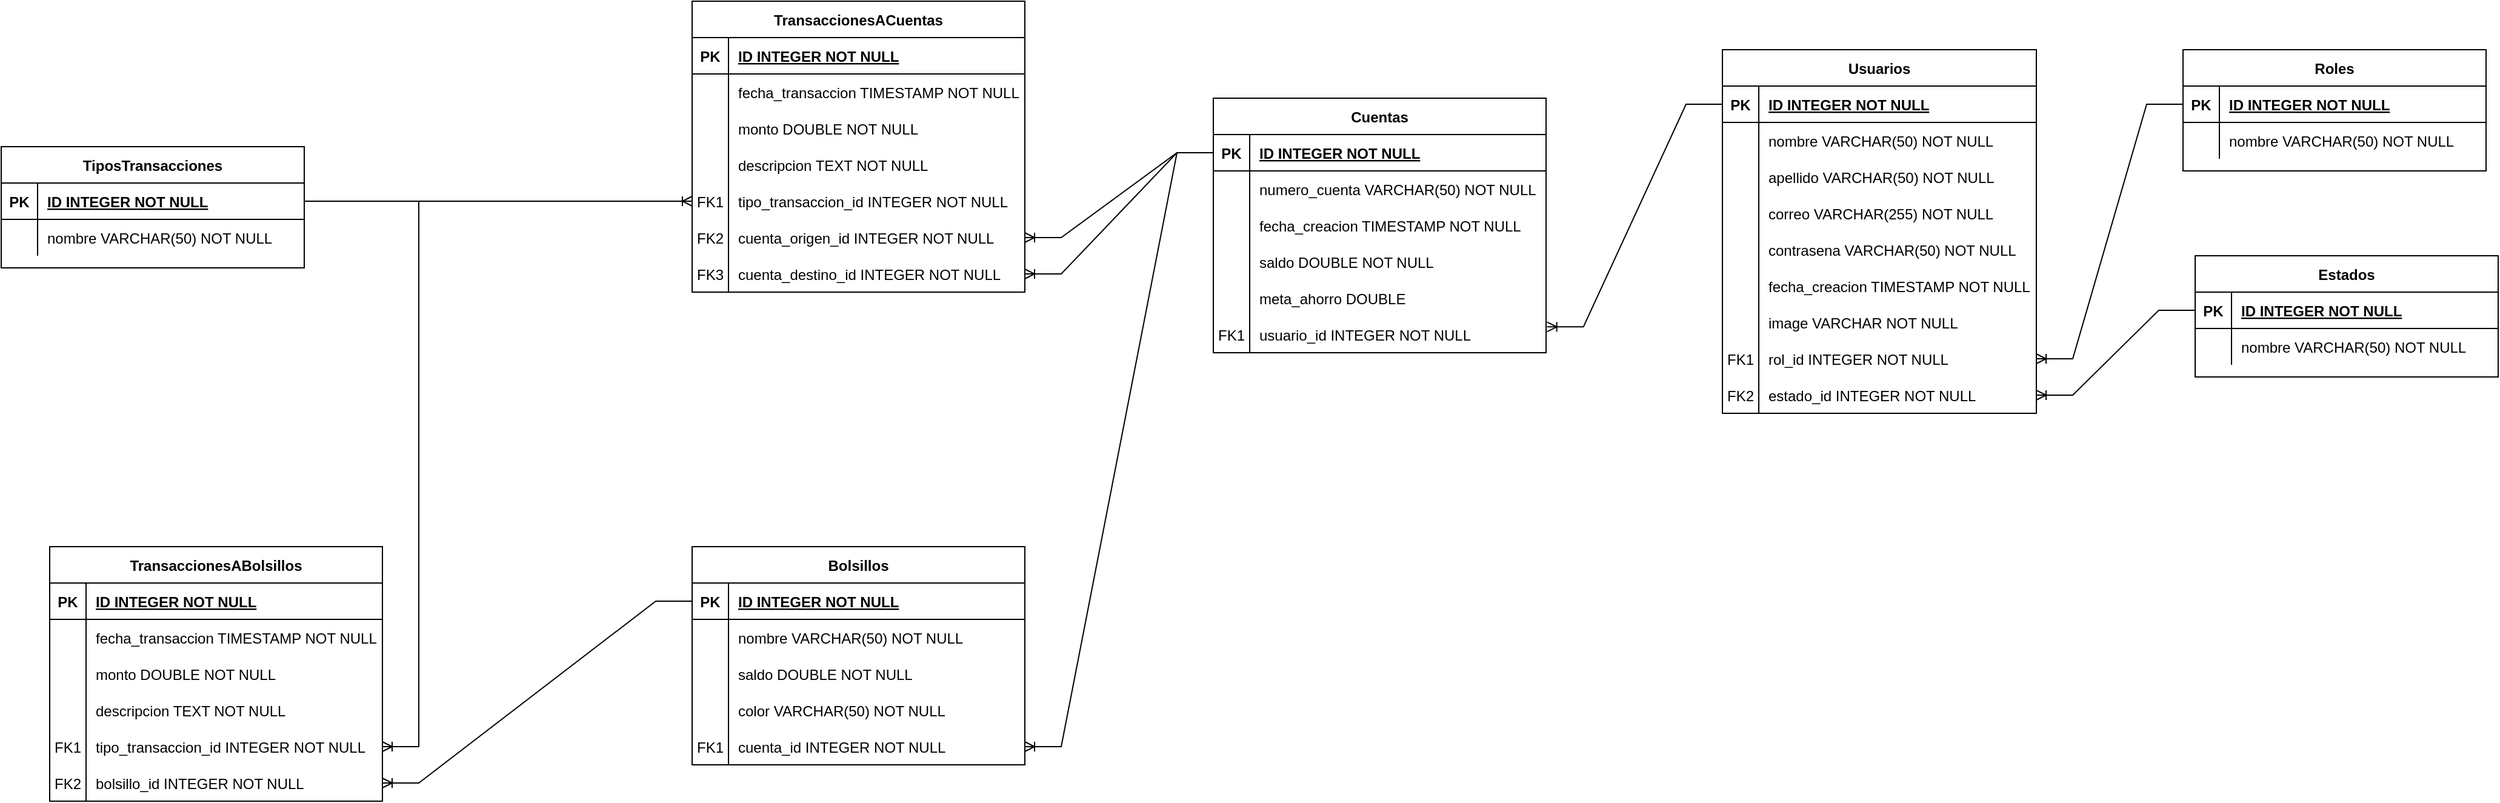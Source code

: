 <mxfile version="21.6.9" type="github">
  <diagram id="R2lEEEUBdFMjLlhIrx00" name="Page-1">
    <mxGraphModel dx="2834" dy="663" grid="1" gridSize="10" guides="1" tooltips="1" connect="1" arrows="1" fold="1" page="1" pageScale="1" pageWidth="850" pageHeight="1100" math="0" shadow="0" extFonts="Permanent Marker^https://fonts.googleapis.com/css?family=Permanent+Marker">
      <root>
        <mxCell id="0" />
        <mxCell id="1" parent="0" />
        <mxCell id="C-vyLk0tnHw3VtMMgP7b-2" value="Roles" style="shape=table;startSize=30;container=1;collapsible=1;childLayout=tableLayout;fixedRows=1;rowLines=0;fontStyle=1;align=center;resizeLast=1;" parent="1" vertex="1">
          <mxGeometry x="550" y="120" width="250" height="100" as="geometry" />
        </mxCell>
        <mxCell id="C-vyLk0tnHw3VtMMgP7b-3" value="" style="shape=partialRectangle;collapsible=0;dropTarget=0;pointerEvents=0;fillColor=none;points=[[0,0.5],[1,0.5]];portConstraint=eastwest;top=0;left=0;right=0;bottom=1;" parent="C-vyLk0tnHw3VtMMgP7b-2" vertex="1">
          <mxGeometry y="30" width="250" height="30" as="geometry" />
        </mxCell>
        <mxCell id="C-vyLk0tnHw3VtMMgP7b-4" value="PK" style="shape=partialRectangle;overflow=hidden;connectable=0;fillColor=none;top=0;left=0;bottom=0;right=0;fontStyle=1;" parent="C-vyLk0tnHw3VtMMgP7b-3" vertex="1">
          <mxGeometry width="30" height="30" as="geometry">
            <mxRectangle width="30" height="30" as="alternateBounds" />
          </mxGeometry>
        </mxCell>
        <mxCell id="C-vyLk0tnHw3VtMMgP7b-5" value="ID INTEGER NOT NULL " style="shape=partialRectangle;overflow=hidden;connectable=0;fillColor=none;top=0;left=0;bottom=0;right=0;align=left;spacingLeft=6;fontStyle=5;" parent="C-vyLk0tnHw3VtMMgP7b-3" vertex="1">
          <mxGeometry x="30" width="220" height="30" as="geometry">
            <mxRectangle width="220" height="30" as="alternateBounds" />
          </mxGeometry>
        </mxCell>
        <mxCell id="C-vyLk0tnHw3VtMMgP7b-9" value="" style="shape=partialRectangle;collapsible=0;dropTarget=0;pointerEvents=0;fillColor=none;points=[[0,0.5],[1,0.5]];portConstraint=eastwest;top=0;left=0;right=0;bottom=0;" parent="C-vyLk0tnHw3VtMMgP7b-2" vertex="1">
          <mxGeometry y="60" width="250" height="30" as="geometry" />
        </mxCell>
        <mxCell id="C-vyLk0tnHw3VtMMgP7b-10" value="" style="shape=partialRectangle;overflow=hidden;connectable=0;fillColor=none;top=0;left=0;bottom=0;right=0;" parent="C-vyLk0tnHw3VtMMgP7b-9" vertex="1">
          <mxGeometry width="30" height="30" as="geometry">
            <mxRectangle width="30" height="30" as="alternateBounds" />
          </mxGeometry>
        </mxCell>
        <mxCell id="C-vyLk0tnHw3VtMMgP7b-11" value="nombre VARCHAR(50) NOT NULL" style="shape=partialRectangle;overflow=hidden;connectable=0;fillColor=none;top=0;left=0;bottom=0;right=0;align=left;spacingLeft=6;" parent="C-vyLk0tnHw3VtMMgP7b-9" vertex="1">
          <mxGeometry x="30" width="220" height="30" as="geometry">
            <mxRectangle width="220" height="30" as="alternateBounds" />
          </mxGeometry>
        </mxCell>
        <mxCell id="C-vyLk0tnHw3VtMMgP7b-13" value="Estados" style="shape=table;startSize=30;container=1;collapsible=1;childLayout=tableLayout;fixedRows=1;rowLines=0;fontStyle=1;align=center;resizeLast=1;" parent="1" vertex="1">
          <mxGeometry x="560" y="290" width="250" height="100" as="geometry" />
        </mxCell>
        <mxCell id="C-vyLk0tnHw3VtMMgP7b-14" value="" style="shape=partialRectangle;collapsible=0;dropTarget=0;pointerEvents=0;fillColor=none;points=[[0,0.5],[1,0.5]];portConstraint=eastwest;top=0;left=0;right=0;bottom=1;" parent="C-vyLk0tnHw3VtMMgP7b-13" vertex="1">
          <mxGeometry y="30" width="250" height="30" as="geometry" />
        </mxCell>
        <mxCell id="C-vyLk0tnHw3VtMMgP7b-15" value="PK" style="shape=partialRectangle;overflow=hidden;connectable=0;fillColor=none;top=0;left=0;bottom=0;right=0;fontStyle=1;" parent="C-vyLk0tnHw3VtMMgP7b-14" vertex="1">
          <mxGeometry width="30" height="30" as="geometry">
            <mxRectangle width="30" height="30" as="alternateBounds" />
          </mxGeometry>
        </mxCell>
        <mxCell id="C-vyLk0tnHw3VtMMgP7b-16" value="ID INTEGER NOT NULL" style="shape=partialRectangle;overflow=hidden;connectable=0;fillColor=none;top=0;left=0;bottom=0;right=0;align=left;spacingLeft=6;fontStyle=5;" parent="C-vyLk0tnHw3VtMMgP7b-14" vertex="1">
          <mxGeometry x="30" width="220" height="30" as="geometry">
            <mxRectangle width="220" height="30" as="alternateBounds" />
          </mxGeometry>
        </mxCell>
        <mxCell id="C-vyLk0tnHw3VtMMgP7b-20" value="" style="shape=partialRectangle;collapsible=0;dropTarget=0;pointerEvents=0;fillColor=none;points=[[0,0.5],[1,0.5]];portConstraint=eastwest;top=0;left=0;right=0;bottom=0;" parent="C-vyLk0tnHw3VtMMgP7b-13" vertex="1">
          <mxGeometry y="60" width="250" height="30" as="geometry" />
        </mxCell>
        <mxCell id="C-vyLk0tnHw3VtMMgP7b-21" value="" style="shape=partialRectangle;overflow=hidden;connectable=0;fillColor=none;top=0;left=0;bottom=0;right=0;" parent="C-vyLk0tnHw3VtMMgP7b-20" vertex="1">
          <mxGeometry width="30" height="30" as="geometry">
            <mxRectangle width="30" height="30" as="alternateBounds" />
          </mxGeometry>
        </mxCell>
        <mxCell id="C-vyLk0tnHw3VtMMgP7b-22" value="nombre VARCHAR(50) NOT NULL" style="shape=partialRectangle;overflow=hidden;connectable=0;fillColor=none;top=0;left=0;bottom=0;right=0;align=left;spacingLeft=6;" parent="C-vyLk0tnHw3VtMMgP7b-20" vertex="1">
          <mxGeometry x="30" width="220" height="30" as="geometry">
            <mxRectangle width="220" height="30" as="alternateBounds" />
          </mxGeometry>
        </mxCell>
        <mxCell id="C-vyLk0tnHw3VtMMgP7b-23" value="Usuarios" style="shape=table;startSize=30;container=1;collapsible=1;childLayout=tableLayout;fixedRows=1;rowLines=0;fontStyle=1;align=center;resizeLast=1;" parent="1" vertex="1">
          <mxGeometry x="170" y="120" width="259" height="300" as="geometry" />
        </mxCell>
        <mxCell id="C-vyLk0tnHw3VtMMgP7b-24" value="" style="shape=partialRectangle;collapsible=0;dropTarget=0;pointerEvents=0;fillColor=none;points=[[0,0.5],[1,0.5]];portConstraint=eastwest;top=0;left=0;right=0;bottom=1;" parent="C-vyLk0tnHw3VtMMgP7b-23" vertex="1">
          <mxGeometry y="30" width="259" height="30" as="geometry" />
        </mxCell>
        <mxCell id="C-vyLk0tnHw3VtMMgP7b-25" value="PK" style="shape=partialRectangle;overflow=hidden;connectable=0;fillColor=none;top=0;left=0;bottom=0;right=0;fontStyle=1;" parent="C-vyLk0tnHw3VtMMgP7b-24" vertex="1">
          <mxGeometry width="30" height="30" as="geometry">
            <mxRectangle width="30" height="30" as="alternateBounds" />
          </mxGeometry>
        </mxCell>
        <mxCell id="C-vyLk0tnHw3VtMMgP7b-26" value="ID INTEGER NOT NULL " style="shape=partialRectangle;overflow=hidden;connectable=0;fillColor=none;top=0;left=0;bottom=0;right=0;align=left;spacingLeft=6;fontStyle=5;" parent="C-vyLk0tnHw3VtMMgP7b-24" vertex="1">
          <mxGeometry x="30" width="229" height="30" as="geometry">
            <mxRectangle width="229" height="30" as="alternateBounds" />
          </mxGeometry>
        </mxCell>
        <mxCell id="C-vyLk0tnHw3VtMMgP7b-27" value="" style="shape=partialRectangle;collapsible=0;dropTarget=0;pointerEvents=0;fillColor=none;points=[[0,0.5],[1,0.5]];portConstraint=eastwest;top=0;left=0;right=0;bottom=0;" parent="C-vyLk0tnHw3VtMMgP7b-23" vertex="1">
          <mxGeometry y="60" width="259" height="30" as="geometry" />
        </mxCell>
        <mxCell id="C-vyLk0tnHw3VtMMgP7b-28" value="" style="shape=partialRectangle;overflow=hidden;connectable=0;fillColor=none;top=0;left=0;bottom=0;right=0;" parent="C-vyLk0tnHw3VtMMgP7b-27" vertex="1">
          <mxGeometry width="30" height="30" as="geometry">
            <mxRectangle width="30" height="30" as="alternateBounds" />
          </mxGeometry>
        </mxCell>
        <mxCell id="C-vyLk0tnHw3VtMMgP7b-29" value="nombre VARCHAR(50) NOT NULL" style="shape=partialRectangle;overflow=hidden;connectable=0;fillColor=none;top=0;left=0;bottom=0;right=0;align=left;spacingLeft=6;" parent="C-vyLk0tnHw3VtMMgP7b-27" vertex="1">
          <mxGeometry x="30" width="229" height="30" as="geometry">
            <mxRectangle width="229" height="30" as="alternateBounds" />
          </mxGeometry>
        </mxCell>
        <mxCell id="0-cWZs_t28dN7DWukg68-2" value="" style="shape=tableRow;horizontal=0;startSize=0;swimlaneHead=0;swimlaneBody=0;fillColor=none;collapsible=0;dropTarget=0;points=[[0,0.5],[1,0.5]];portConstraint=eastwest;top=0;left=0;right=0;bottom=0;" vertex="1" parent="C-vyLk0tnHw3VtMMgP7b-23">
          <mxGeometry y="90" width="259" height="30" as="geometry" />
        </mxCell>
        <mxCell id="0-cWZs_t28dN7DWukg68-3" value="" style="shape=partialRectangle;connectable=0;fillColor=none;top=0;left=0;bottom=0;right=0;editable=1;overflow=hidden;" vertex="1" parent="0-cWZs_t28dN7DWukg68-2">
          <mxGeometry width="30" height="30" as="geometry">
            <mxRectangle width="30" height="30" as="alternateBounds" />
          </mxGeometry>
        </mxCell>
        <mxCell id="0-cWZs_t28dN7DWukg68-4" value="apellido VARCHAR(50) NOT NULL" style="shape=partialRectangle;connectable=0;fillColor=none;top=0;left=0;bottom=0;right=0;align=left;spacingLeft=6;overflow=hidden;" vertex="1" parent="0-cWZs_t28dN7DWukg68-2">
          <mxGeometry x="30" width="229" height="30" as="geometry">
            <mxRectangle width="229" height="30" as="alternateBounds" />
          </mxGeometry>
        </mxCell>
        <mxCell id="0-cWZs_t28dN7DWukg68-6" value="" style="shape=tableRow;horizontal=0;startSize=0;swimlaneHead=0;swimlaneBody=0;fillColor=none;collapsible=0;dropTarget=0;points=[[0,0.5],[1,0.5]];portConstraint=eastwest;top=0;left=0;right=0;bottom=0;" vertex="1" parent="C-vyLk0tnHw3VtMMgP7b-23">
          <mxGeometry y="120" width="259" height="30" as="geometry" />
        </mxCell>
        <mxCell id="0-cWZs_t28dN7DWukg68-7" value="" style="shape=partialRectangle;connectable=0;fillColor=none;top=0;left=0;bottom=0;right=0;editable=1;overflow=hidden;" vertex="1" parent="0-cWZs_t28dN7DWukg68-6">
          <mxGeometry width="30" height="30" as="geometry">
            <mxRectangle width="30" height="30" as="alternateBounds" />
          </mxGeometry>
        </mxCell>
        <mxCell id="0-cWZs_t28dN7DWukg68-8" value="correo VARCHAR(255) NOT NULL" style="shape=partialRectangle;connectable=0;fillColor=none;top=0;left=0;bottom=0;right=0;align=left;spacingLeft=6;overflow=hidden;" vertex="1" parent="0-cWZs_t28dN7DWukg68-6">
          <mxGeometry x="30" width="229" height="30" as="geometry">
            <mxRectangle width="229" height="30" as="alternateBounds" />
          </mxGeometry>
        </mxCell>
        <mxCell id="0-cWZs_t28dN7DWukg68-14" value="" style="shape=tableRow;horizontal=0;startSize=0;swimlaneHead=0;swimlaneBody=0;fillColor=none;collapsible=0;dropTarget=0;points=[[0,0.5],[1,0.5]];portConstraint=eastwest;top=0;left=0;right=0;bottom=0;" vertex="1" parent="C-vyLk0tnHw3VtMMgP7b-23">
          <mxGeometry y="150" width="259" height="30" as="geometry" />
        </mxCell>
        <mxCell id="0-cWZs_t28dN7DWukg68-15" value="" style="shape=partialRectangle;connectable=0;fillColor=none;top=0;left=0;bottom=0;right=0;editable=1;overflow=hidden;" vertex="1" parent="0-cWZs_t28dN7DWukg68-14">
          <mxGeometry width="30" height="30" as="geometry">
            <mxRectangle width="30" height="30" as="alternateBounds" />
          </mxGeometry>
        </mxCell>
        <mxCell id="0-cWZs_t28dN7DWukg68-16" value="contrasena VARCHAR(50) NOT NULL" style="shape=partialRectangle;connectable=0;fillColor=none;top=0;left=0;bottom=0;right=0;align=left;spacingLeft=6;overflow=hidden;" vertex="1" parent="0-cWZs_t28dN7DWukg68-14">
          <mxGeometry x="30" width="229" height="30" as="geometry">
            <mxRectangle width="229" height="30" as="alternateBounds" />
          </mxGeometry>
        </mxCell>
        <mxCell id="0-cWZs_t28dN7DWukg68-22" value="" style="shape=tableRow;horizontal=0;startSize=0;swimlaneHead=0;swimlaneBody=0;fillColor=none;collapsible=0;dropTarget=0;points=[[0,0.5],[1,0.5]];portConstraint=eastwest;top=0;left=0;right=0;bottom=0;" vertex="1" parent="C-vyLk0tnHw3VtMMgP7b-23">
          <mxGeometry y="180" width="259" height="30" as="geometry" />
        </mxCell>
        <mxCell id="0-cWZs_t28dN7DWukg68-23" value="" style="shape=partialRectangle;connectable=0;fillColor=none;top=0;left=0;bottom=0;right=0;editable=1;overflow=hidden;" vertex="1" parent="0-cWZs_t28dN7DWukg68-22">
          <mxGeometry width="30" height="30" as="geometry">
            <mxRectangle width="30" height="30" as="alternateBounds" />
          </mxGeometry>
        </mxCell>
        <mxCell id="0-cWZs_t28dN7DWukg68-24" value="fecha_creacion TIMESTAMP NOT NULL" style="shape=partialRectangle;connectable=0;fillColor=none;top=0;left=0;bottom=0;right=0;align=left;spacingLeft=6;overflow=hidden;" vertex="1" parent="0-cWZs_t28dN7DWukg68-22">
          <mxGeometry x="30" width="229" height="30" as="geometry">
            <mxRectangle width="229" height="30" as="alternateBounds" />
          </mxGeometry>
        </mxCell>
        <mxCell id="0-cWZs_t28dN7DWukg68-26" value="" style="shape=tableRow;horizontal=0;startSize=0;swimlaneHead=0;swimlaneBody=0;fillColor=none;collapsible=0;dropTarget=0;points=[[0,0.5],[1,0.5]];portConstraint=eastwest;top=0;left=0;right=0;bottom=0;" vertex="1" parent="C-vyLk0tnHw3VtMMgP7b-23">
          <mxGeometry y="210" width="259" height="30" as="geometry" />
        </mxCell>
        <mxCell id="0-cWZs_t28dN7DWukg68-27" value="" style="shape=partialRectangle;connectable=0;fillColor=none;top=0;left=0;bottom=0;right=0;editable=1;overflow=hidden;" vertex="1" parent="0-cWZs_t28dN7DWukg68-26">
          <mxGeometry width="30" height="30" as="geometry">
            <mxRectangle width="30" height="30" as="alternateBounds" />
          </mxGeometry>
        </mxCell>
        <mxCell id="0-cWZs_t28dN7DWukg68-28" value="image VARCHAR NOT NULL" style="shape=partialRectangle;connectable=0;fillColor=none;top=0;left=0;bottom=0;right=0;align=left;spacingLeft=6;overflow=hidden;" vertex="1" parent="0-cWZs_t28dN7DWukg68-26">
          <mxGeometry x="30" width="229" height="30" as="geometry">
            <mxRectangle width="229" height="30" as="alternateBounds" />
          </mxGeometry>
        </mxCell>
        <mxCell id="0-cWZs_t28dN7DWukg68-18" value="" style="shape=tableRow;horizontal=0;startSize=0;swimlaneHead=0;swimlaneBody=0;fillColor=none;collapsible=0;dropTarget=0;points=[[0,0.5],[1,0.5]];portConstraint=eastwest;top=0;left=0;right=0;bottom=0;" vertex="1" parent="C-vyLk0tnHw3VtMMgP7b-23">
          <mxGeometry y="240" width="259" height="30" as="geometry" />
        </mxCell>
        <mxCell id="0-cWZs_t28dN7DWukg68-19" value="FK1" style="shape=partialRectangle;connectable=0;fillColor=none;top=0;left=0;bottom=0;right=0;editable=1;overflow=hidden;" vertex="1" parent="0-cWZs_t28dN7DWukg68-18">
          <mxGeometry width="30" height="30" as="geometry">
            <mxRectangle width="30" height="30" as="alternateBounds" />
          </mxGeometry>
        </mxCell>
        <mxCell id="0-cWZs_t28dN7DWukg68-20" value="rol_id INTEGER NOT NULL" style="shape=partialRectangle;connectable=0;fillColor=none;top=0;left=0;bottom=0;right=0;align=left;spacingLeft=6;overflow=hidden;" vertex="1" parent="0-cWZs_t28dN7DWukg68-18">
          <mxGeometry x="30" width="229" height="30" as="geometry">
            <mxRectangle width="229" height="30" as="alternateBounds" />
          </mxGeometry>
        </mxCell>
        <mxCell id="0-cWZs_t28dN7DWukg68-30" value="" style="shape=tableRow;horizontal=0;startSize=0;swimlaneHead=0;swimlaneBody=0;fillColor=none;collapsible=0;dropTarget=0;points=[[0,0.5],[1,0.5]];portConstraint=eastwest;top=0;left=0;right=0;bottom=0;" vertex="1" parent="C-vyLk0tnHw3VtMMgP7b-23">
          <mxGeometry y="270" width="259" height="30" as="geometry" />
        </mxCell>
        <mxCell id="0-cWZs_t28dN7DWukg68-31" value="FK2" style="shape=partialRectangle;connectable=0;fillColor=none;top=0;left=0;bottom=0;right=0;editable=1;overflow=hidden;" vertex="1" parent="0-cWZs_t28dN7DWukg68-30">
          <mxGeometry width="30" height="30" as="geometry">
            <mxRectangle width="30" height="30" as="alternateBounds" />
          </mxGeometry>
        </mxCell>
        <mxCell id="0-cWZs_t28dN7DWukg68-32" value="estado_id INTEGER NOT NULL" style="shape=partialRectangle;connectable=0;fillColor=none;top=0;left=0;bottom=0;right=0;align=left;spacingLeft=6;overflow=hidden;" vertex="1" parent="0-cWZs_t28dN7DWukg68-30">
          <mxGeometry x="30" width="229" height="30" as="geometry">
            <mxRectangle width="229" height="30" as="alternateBounds" />
          </mxGeometry>
        </mxCell>
        <mxCell id="0-cWZs_t28dN7DWukg68-33" value="" style="edgeStyle=entityRelationEdgeStyle;fontSize=12;html=1;endArrow=ERoneToMany;rounded=0;entryX=1;entryY=0.5;entryDx=0;entryDy=0;exitX=0;exitY=0.5;exitDx=0;exitDy=0;" edge="1" parent="1" source="C-vyLk0tnHw3VtMMgP7b-3" target="0-cWZs_t28dN7DWukg68-18">
          <mxGeometry width="100" height="100" relative="1" as="geometry">
            <mxPoint x="470" y="390" as="sourcePoint" />
            <mxPoint x="570" y="290" as="targetPoint" />
          </mxGeometry>
        </mxCell>
        <mxCell id="0-cWZs_t28dN7DWukg68-34" value="" style="edgeStyle=entityRelationEdgeStyle;fontSize=12;html=1;endArrow=ERoneToMany;rounded=0;entryX=1;entryY=0.5;entryDx=0;entryDy=0;exitX=0;exitY=0.5;exitDx=0;exitDy=0;" edge="1" parent="1" source="C-vyLk0tnHw3VtMMgP7b-14" target="0-cWZs_t28dN7DWukg68-30">
          <mxGeometry width="100" height="100" relative="1" as="geometry">
            <mxPoint x="560" y="175" as="sourcePoint" />
            <mxPoint x="439" y="385" as="targetPoint" />
          </mxGeometry>
        </mxCell>
        <mxCell id="0-cWZs_t28dN7DWukg68-35" value="Cuentas" style="shape=table;startSize=30;container=1;collapsible=1;childLayout=tableLayout;fixedRows=1;rowLines=0;fontStyle=1;align=center;resizeLast=1;" vertex="1" parent="1">
          <mxGeometry x="-250" y="160" width="274.5" height="210" as="geometry" />
        </mxCell>
        <mxCell id="0-cWZs_t28dN7DWukg68-36" value="" style="shape=partialRectangle;collapsible=0;dropTarget=0;pointerEvents=0;fillColor=none;points=[[0,0.5],[1,0.5]];portConstraint=eastwest;top=0;left=0;right=0;bottom=1;" vertex="1" parent="0-cWZs_t28dN7DWukg68-35">
          <mxGeometry y="30" width="274.5" height="30" as="geometry" />
        </mxCell>
        <mxCell id="0-cWZs_t28dN7DWukg68-37" value="PK" style="shape=partialRectangle;overflow=hidden;connectable=0;fillColor=none;top=0;left=0;bottom=0;right=0;fontStyle=1;" vertex="1" parent="0-cWZs_t28dN7DWukg68-36">
          <mxGeometry width="30" height="30" as="geometry">
            <mxRectangle width="30" height="30" as="alternateBounds" />
          </mxGeometry>
        </mxCell>
        <mxCell id="0-cWZs_t28dN7DWukg68-38" value="ID INTEGER NOT NULL " style="shape=partialRectangle;overflow=hidden;connectable=0;fillColor=none;top=0;left=0;bottom=0;right=0;align=left;spacingLeft=6;fontStyle=5;" vertex="1" parent="0-cWZs_t28dN7DWukg68-36">
          <mxGeometry x="30" width="244.5" height="30" as="geometry">
            <mxRectangle width="244.5" height="30" as="alternateBounds" />
          </mxGeometry>
        </mxCell>
        <mxCell id="0-cWZs_t28dN7DWukg68-39" value="" style="shape=partialRectangle;collapsible=0;dropTarget=0;pointerEvents=0;fillColor=none;points=[[0,0.5],[1,0.5]];portConstraint=eastwest;top=0;left=0;right=0;bottom=0;" vertex="1" parent="0-cWZs_t28dN7DWukg68-35">
          <mxGeometry y="60" width="274.5" height="30" as="geometry" />
        </mxCell>
        <mxCell id="0-cWZs_t28dN7DWukg68-40" value="" style="shape=partialRectangle;overflow=hidden;connectable=0;fillColor=none;top=0;left=0;bottom=0;right=0;" vertex="1" parent="0-cWZs_t28dN7DWukg68-39">
          <mxGeometry width="30" height="30" as="geometry">
            <mxRectangle width="30" height="30" as="alternateBounds" />
          </mxGeometry>
        </mxCell>
        <mxCell id="0-cWZs_t28dN7DWukg68-41" value="numero_cuenta VARCHAR(50) NOT NULL" style="shape=partialRectangle;overflow=hidden;connectable=0;fillColor=none;top=0;left=0;bottom=0;right=0;align=left;spacingLeft=6;" vertex="1" parent="0-cWZs_t28dN7DWukg68-39">
          <mxGeometry x="30" width="244.5" height="30" as="geometry">
            <mxRectangle width="244.5" height="30" as="alternateBounds" />
          </mxGeometry>
        </mxCell>
        <mxCell id="0-cWZs_t28dN7DWukg68-51" value="" style="shape=tableRow;horizontal=0;startSize=0;swimlaneHead=0;swimlaneBody=0;fillColor=none;collapsible=0;dropTarget=0;points=[[0,0.5],[1,0.5]];portConstraint=eastwest;top=0;left=0;right=0;bottom=0;" vertex="1" parent="0-cWZs_t28dN7DWukg68-35">
          <mxGeometry y="90" width="274.5" height="30" as="geometry" />
        </mxCell>
        <mxCell id="0-cWZs_t28dN7DWukg68-52" value="" style="shape=partialRectangle;connectable=0;fillColor=none;top=0;left=0;bottom=0;right=0;editable=1;overflow=hidden;" vertex="1" parent="0-cWZs_t28dN7DWukg68-51">
          <mxGeometry width="30" height="30" as="geometry">
            <mxRectangle width="30" height="30" as="alternateBounds" />
          </mxGeometry>
        </mxCell>
        <mxCell id="0-cWZs_t28dN7DWukg68-53" value="fecha_creacion TIMESTAMP NOT NULL" style="shape=partialRectangle;connectable=0;fillColor=none;top=0;left=0;bottom=0;right=0;align=left;spacingLeft=6;overflow=hidden;" vertex="1" parent="0-cWZs_t28dN7DWukg68-51">
          <mxGeometry x="30" width="244.5" height="30" as="geometry">
            <mxRectangle width="244.5" height="30" as="alternateBounds" />
          </mxGeometry>
        </mxCell>
        <mxCell id="0-cWZs_t28dN7DWukg68-54" value="" style="shape=tableRow;horizontal=0;startSize=0;swimlaneHead=0;swimlaneBody=0;fillColor=none;collapsible=0;dropTarget=0;points=[[0,0.5],[1,0.5]];portConstraint=eastwest;top=0;left=0;right=0;bottom=0;" vertex="1" parent="0-cWZs_t28dN7DWukg68-35">
          <mxGeometry y="120" width="274.5" height="30" as="geometry" />
        </mxCell>
        <mxCell id="0-cWZs_t28dN7DWukg68-55" value="" style="shape=partialRectangle;connectable=0;fillColor=none;top=0;left=0;bottom=0;right=0;editable=1;overflow=hidden;" vertex="1" parent="0-cWZs_t28dN7DWukg68-54">
          <mxGeometry width="30" height="30" as="geometry">
            <mxRectangle width="30" height="30" as="alternateBounds" />
          </mxGeometry>
        </mxCell>
        <mxCell id="0-cWZs_t28dN7DWukg68-56" value="saldo DOUBLE NOT NULL" style="shape=partialRectangle;connectable=0;fillColor=none;top=0;left=0;bottom=0;right=0;align=left;spacingLeft=6;overflow=hidden;" vertex="1" parent="0-cWZs_t28dN7DWukg68-54">
          <mxGeometry x="30" width="244.5" height="30" as="geometry">
            <mxRectangle width="244.5" height="30" as="alternateBounds" />
          </mxGeometry>
        </mxCell>
        <mxCell id="0-cWZs_t28dN7DWukg68-63" value="" style="shape=tableRow;horizontal=0;startSize=0;swimlaneHead=0;swimlaneBody=0;fillColor=none;collapsible=0;dropTarget=0;points=[[0,0.5],[1,0.5]];portConstraint=eastwest;top=0;left=0;right=0;bottom=0;" vertex="1" parent="0-cWZs_t28dN7DWukg68-35">
          <mxGeometry y="150" width="274.5" height="30" as="geometry" />
        </mxCell>
        <mxCell id="0-cWZs_t28dN7DWukg68-64" value="" style="shape=partialRectangle;connectable=0;fillColor=none;top=0;left=0;bottom=0;right=0;editable=1;overflow=hidden;" vertex="1" parent="0-cWZs_t28dN7DWukg68-63">
          <mxGeometry width="30" height="30" as="geometry">
            <mxRectangle width="30" height="30" as="alternateBounds" />
          </mxGeometry>
        </mxCell>
        <mxCell id="0-cWZs_t28dN7DWukg68-65" value="meta_ahorro DOUBLE " style="shape=partialRectangle;connectable=0;fillColor=none;top=0;left=0;bottom=0;right=0;align=left;spacingLeft=6;overflow=hidden;" vertex="1" parent="0-cWZs_t28dN7DWukg68-63">
          <mxGeometry x="30" width="244.5" height="30" as="geometry">
            <mxRectangle width="244.5" height="30" as="alternateBounds" />
          </mxGeometry>
        </mxCell>
        <mxCell id="0-cWZs_t28dN7DWukg68-57" value="" style="shape=tableRow;horizontal=0;startSize=0;swimlaneHead=0;swimlaneBody=0;fillColor=none;collapsible=0;dropTarget=0;points=[[0,0.5],[1,0.5]];portConstraint=eastwest;top=0;left=0;right=0;bottom=0;" vertex="1" parent="0-cWZs_t28dN7DWukg68-35">
          <mxGeometry y="180" width="274.5" height="30" as="geometry" />
        </mxCell>
        <mxCell id="0-cWZs_t28dN7DWukg68-58" value="FK1" style="shape=partialRectangle;connectable=0;fillColor=none;top=0;left=0;bottom=0;right=0;editable=1;overflow=hidden;" vertex="1" parent="0-cWZs_t28dN7DWukg68-57">
          <mxGeometry width="30" height="30" as="geometry">
            <mxRectangle width="30" height="30" as="alternateBounds" />
          </mxGeometry>
        </mxCell>
        <mxCell id="0-cWZs_t28dN7DWukg68-59" value="usuario_id INTEGER NOT NULL" style="shape=partialRectangle;connectable=0;fillColor=none;top=0;left=0;bottom=0;right=0;align=left;spacingLeft=6;overflow=hidden;" vertex="1" parent="0-cWZs_t28dN7DWukg68-57">
          <mxGeometry x="30" width="244.5" height="30" as="geometry">
            <mxRectangle width="244.5" height="30" as="alternateBounds" />
          </mxGeometry>
        </mxCell>
        <mxCell id="0-cWZs_t28dN7DWukg68-66" value="" style="edgeStyle=entityRelationEdgeStyle;fontSize=12;html=1;endArrow=ERoneToMany;rounded=0;entryX=1.003;entryY=0.289;entryDx=0;entryDy=0;entryPerimeter=0;exitX=0;exitY=0.5;exitDx=0;exitDy=0;" edge="1" parent="1" source="C-vyLk0tnHw3VtMMgP7b-24" target="0-cWZs_t28dN7DWukg68-57">
          <mxGeometry width="100" height="100" relative="1" as="geometry">
            <mxPoint x="-10" y="330" as="sourcePoint" />
            <mxPoint x="90" y="230" as="targetPoint" />
          </mxGeometry>
        </mxCell>
        <mxCell id="0-cWZs_t28dN7DWukg68-67" value="TransaccionesACuentas" style="shape=table;startSize=30;container=1;collapsible=1;childLayout=tableLayout;fixedRows=1;rowLines=0;fontStyle=1;align=center;resizeLast=1;" vertex="1" parent="1">
          <mxGeometry x="-680" y="80" width="274.5" height="240" as="geometry" />
        </mxCell>
        <mxCell id="0-cWZs_t28dN7DWukg68-68" value="" style="shape=partialRectangle;collapsible=0;dropTarget=0;pointerEvents=0;fillColor=none;points=[[0,0.5],[1,0.5]];portConstraint=eastwest;top=0;left=0;right=0;bottom=1;" vertex="1" parent="0-cWZs_t28dN7DWukg68-67">
          <mxGeometry y="30" width="274.5" height="30" as="geometry" />
        </mxCell>
        <mxCell id="0-cWZs_t28dN7DWukg68-69" value="PK" style="shape=partialRectangle;overflow=hidden;connectable=0;fillColor=none;top=0;left=0;bottom=0;right=0;fontStyle=1;" vertex="1" parent="0-cWZs_t28dN7DWukg68-68">
          <mxGeometry width="30" height="30" as="geometry">
            <mxRectangle width="30" height="30" as="alternateBounds" />
          </mxGeometry>
        </mxCell>
        <mxCell id="0-cWZs_t28dN7DWukg68-70" value="ID INTEGER NOT NULL " style="shape=partialRectangle;overflow=hidden;connectable=0;fillColor=none;top=0;left=0;bottom=0;right=0;align=left;spacingLeft=6;fontStyle=5;" vertex="1" parent="0-cWZs_t28dN7DWukg68-68">
          <mxGeometry x="30" width="244.5" height="30" as="geometry">
            <mxRectangle width="244.5" height="30" as="alternateBounds" />
          </mxGeometry>
        </mxCell>
        <mxCell id="0-cWZs_t28dN7DWukg68-77" value="" style="shape=tableRow;horizontal=0;startSize=0;swimlaneHead=0;swimlaneBody=0;fillColor=none;collapsible=0;dropTarget=0;points=[[0,0.5],[1,0.5]];portConstraint=eastwest;top=0;left=0;right=0;bottom=0;" vertex="1" parent="0-cWZs_t28dN7DWukg68-67">
          <mxGeometry y="60" width="274.5" height="30" as="geometry" />
        </mxCell>
        <mxCell id="0-cWZs_t28dN7DWukg68-78" value="" style="shape=partialRectangle;connectable=0;fillColor=none;top=0;left=0;bottom=0;right=0;editable=1;overflow=hidden;" vertex="1" parent="0-cWZs_t28dN7DWukg68-77">
          <mxGeometry width="30" height="30" as="geometry">
            <mxRectangle width="30" height="30" as="alternateBounds" />
          </mxGeometry>
        </mxCell>
        <mxCell id="0-cWZs_t28dN7DWukg68-79" value="fecha_transaccion TIMESTAMP NOT NULL" style="shape=partialRectangle;connectable=0;fillColor=none;top=0;left=0;bottom=0;right=0;align=left;spacingLeft=6;overflow=hidden;" vertex="1" parent="0-cWZs_t28dN7DWukg68-77">
          <mxGeometry x="30" width="244.5" height="30" as="geometry">
            <mxRectangle width="244.5" height="30" as="alternateBounds" />
          </mxGeometry>
        </mxCell>
        <mxCell id="0-cWZs_t28dN7DWukg68-80" value="" style="shape=tableRow;horizontal=0;startSize=0;swimlaneHead=0;swimlaneBody=0;fillColor=none;collapsible=0;dropTarget=0;points=[[0,0.5],[1,0.5]];portConstraint=eastwest;top=0;left=0;right=0;bottom=0;" vertex="1" parent="0-cWZs_t28dN7DWukg68-67">
          <mxGeometry y="90" width="274.5" height="30" as="geometry" />
        </mxCell>
        <mxCell id="0-cWZs_t28dN7DWukg68-81" value="" style="shape=partialRectangle;connectable=0;fillColor=none;top=0;left=0;bottom=0;right=0;editable=1;overflow=hidden;" vertex="1" parent="0-cWZs_t28dN7DWukg68-80">
          <mxGeometry width="30" height="30" as="geometry">
            <mxRectangle width="30" height="30" as="alternateBounds" />
          </mxGeometry>
        </mxCell>
        <mxCell id="0-cWZs_t28dN7DWukg68-82" value="monto DOUBLE NOT NULL" style="shape=partialRectangle;connectable=0;fillColor=none;top=0;left=0;bottom=0;right=0;align=left;spacingLeft=6;overflow=hidden;" vertex="1" parent="0-cWZs_t28dN7DWukg68-80">
          <mxGeometry x="30" width="244.5" height="30" as="geometry">
            <mxRectangle width="244.5" height="30" as="alternateBounds" />
          </mxGeometry>
        </mxCell>
        <mxCell id="0-cWZs_t28dN7DWukg68-83" value="" style="shape=tableRow;horizontal=0;startSize=0;swimlaneHead=0;swimlaneBody=0;fillColor=none;collapsible=0;dropTarget=0;points=[[0,0.5],[1,0.5]];portConstraint=eastwest;top=0;left=0;right=0;bottom=0;" vertex="1" parent="0-cWZs_t28dN7DWukg68-67">
          <mxGeometry y="120" width="274.5" height="30" as="geometry" />
        </mxCell>
        <mxCell id="0-cWZs_t28dN7DWukg68-84" value="" style="shape=partialRectangle;connectable=0;fillColor=none;top=0;left=0;bottom=0;right=0;editable=1;overflow=hidden;" vertex="1" parent="0-cWZs_t28dN7DWukg68-83">
          <mxGeometry width="30" height="30" as="geometry">
            <mxRectangle width="30" height="30" as="alternateBounds" />
          </mxGeometry>
        </mxCell>
        <mxCell id="0-cWZs_t28dN7DWukg68-85" value="descripcion TEXT NOT NULL" style="shape=partialRectangle;connectable=0;fillColor=none;top=0;left=0;bottom=0;right=0;align=left;spacingLeft=6;overflow=hidden;" vertex="1" parent="0-cWZs_t28dN7DWukg68-83">
          <mxGeometry x="30" width="244.5" height="30" as="geometry">
            <mxRectangle width="244.5" height="30" as="alternateBounds" />
          </mxGeometry>
        </mxCell>
        <mxCell id="0-cWZs_t28dN7DWukg68-102" value="" style="shape=tableRow;horizontal=0;startSize=0;swimlaneHead=0;swimlaneBody=0;fillColor=none;collapsible=0;dropTarget=0;points=[[0,0.5],[1,0.5]];portConstraint=eastwest;top=0;left=0;right=0;bottom=0;" vertex="1" parent="0-cWZs_t28dN7DWukg68-67">
          <mxGeometry y="150" width="274.5" height="30" as="geometry" />
        </mxCell>
        <mxCell id="0-cWZs_t28dN7DWukg68-103" value="FK1" style="shape=partialRectangle;connectable=0;fillColor=none;top=0;left=0;bottom=0;right=0;editable=1;overflow=hidden;" vertex="1" parent="0-cWZs_t28dN7DWukg68-102">
          <mxGeometry width="30" height="30" as="geometry">
            <mxRectangle width="30" height="30" as="alternateBounds" />
          </mxGeometry>
        </mxCell>
        <mxCell id="0-cWZs_t28dN7DWukg68-104" value="tipo_transaccion_id INTEGER NOT NULL" style="shape=partialRectangle;connectable=0;fillColor=none;top=0;left=0;bottom=0;right=0;align=left;spacingLeft=6;overflow=hidden;" vertex="1" parent="0-cWZs_t28dN7DWukg68-102">
          <mxGeometry x="30" width="244.5" height="30" as="geometry">
            <mxRectangle width="244.5" height="30" as="alternateBounds" />
          </mxGeometry>
        </mxCell>
        <mxCell id="0-cWZs_t28dN7DWukg68-86" value="" style="shape=tableRow;horizontal=0;startSize=0;swimlaneHead=0;swimlaneBody=0;fillColor=none;collapsible=0;dropTarget=0;points=[[0,0.5],[1,0.5]];portConstraint=eastwest;top=0;left=0;right=0;bottom=0;" vertex="1" parent="0-cWZs_t28dN7DWukg68-67">
          <mxGeometry y="180" width="274.5" height="30" as="geometry" />
        </mxCell>
        <mxCell id="0-cWZs_t28dN7DWukg68-87" value="FK2" style="shape=partialRectangle;connectable=0;fillColor=none;top=0;left=0;bottom=0;right=0;editable=1;overflow=hidden;" vertex="1" parent="0-cWZs_t28dN7DWukg68-86">
          <mxGeometry width="30" height="30" as="geometry">
            <mxRectangle width="30" height="30" as="alternateBounds" />
          </mxGeometry>
        </mxCell>
        <mxCell id="0-cWZs_t28dN7DWukg68-88" value="cuenta_origen_id INTEGER NOT NULL" style="shape=partialRectangle;connectable=0;fillColor=none;top=0;left=0;bottom=0;right=0;align=left;spacingLeft=6;overflow=hidden;" vertex="1" parent="0-cWZs_t28dN7DWukg68-86">
          <mxGeometry x="30" width="244.5" height="30" as="geometry">
            <mxRectangle width="244.5" height="30" as="alternateBounds" />
          </mxGeometry>
        </mxCell>
        <mxCell id="0-cWZs_t28dN7DWukg68-99" value="" style="shape=tableRow;horizontal=0;startSize=0;swimlaneHead=0;swimlaneBody=0;fillColor=none;collapsible=0;dropTarget=0;points=[[0,0.5],[1,0.5]];portConstraint=eastwest;top=0;left=0;right=0;bottom=0;" vertex="1" parent="0-cWZs_t28dN7DWukg68-67">
          <mxGeometry y="210" width="274.5" height="30" as="geometry" />
        </mxCell>
        <mxCell id="0-cWZs_t28dN7DWukg68-100" value="FK3" style="shape=partialRectangle;connectable=0;fillColor=none;top=0;left=0;bottom=0;right=0;editable=1;overflow=hidden;" vertex="1" parent="0-cWZs_t28dN7DWukg68-99">
          <mxGeometry width="30" height="30" as="geometry">
            <mxRectangle width="30" height="30" as="alternateBounds" />
          </mxGeometry>
        </mxCell>
        <mxCell id="0-cWZs_t28dN7DWukg68-101" value="cuenta_destino_id INTEGER NOT NULL" style="shape=partialRectangle;connectable=0;fillColor=none;top=0;left=0;bottom=0;right=0;align=left;spacingLeft=6;overflow=hidden;" vertex="1" parent="0-cWZs_t28dN7DWukg68-99">
          <mxGeometry x="30" width="244.5" height="30" as="geometry">
            <mxRectangle width="244.5" height="30" as="alternateBounds" />
          </mxGeometry>
        </mxCell>
        <mxCell id="0-cWZs_t28dN7DWukg68-89" value="TiposTransacciones" style="shape=table;startSize=30;container=1;collapsible=1;childLayout=tableLayout;fixedRows=1;rowLines=0;fontStyle=1;align=center;resizeLast=1;" vertex="1" parent="1">
          <mxGeometry x="-1250" y="200" width="250" height="100" as="geometry" />
        </mxCell>
        <mxCell id="0-cWZs_t28dN7DWukg68-90" value="" style="shape=partialRectangle;collapsible=0;dropTarget=0;pointerEvents=0;fillColor=none;points=[[0,0.5],[1,0.5]];portConstraint=eastwest;top=0;left=0;right=0;bottom=1;" vertex="1" parent="0-cWZs_t28dN7DWukg68-89">
          <mxGeometry y="30" width="250" height="30" as="geometry" />
        </mxCell>
        <mxCell id="0-cWZs_t28dN7DWukg68-91" value="PK" style="shape=partialRectangle;overflow=hidden;connectable=0;fillColor=none;top=0;left=0;bottom=0;right=0;fontStyle=1;" vertex="1" parent="0-cWZs_t28dN7DWukg68-90">
          <mxGeometry width="30" height="30" as="geometry">
            <mxRectangle width="30" height="30" as="alternateBounds" />
          </mxGeometry>
        </mxCell>
        <mxCell id="0-cWZs_t28dN7DWukg68-92" value="ID INTEGER NOT NULL" style="shape=partialRectangle;overflow=hidden;connectable=0;fillColor=none;top=0;left=0;bottom=0;right=0;align=left;spacingLeft=6;fontStyle=5;" vertex="1" parent="0-cWZs_t28dN7DWukg68-90">
          <mxGeometry x="30" width="220" height="30" as="geometry">
            <mxRectangle width="220" height="30" as="alternateBounds" />
          </mxGeometry>
        </mxCell>
        <mxCell id="0-cWZs_t28dN7DWukg68-93" value="" style="shape=partialRectangle;collapsible=0;dropTarget=0;pointerEvents=0;fillColor=none;points=[[0,0.5],[1,0.5]];portConstraint=eastwest;top=0;left=0;right=0;bottom=0;" vertex="1" parent="0-cWZs_t28dN7DWukg68-89">
          <mxGeometry y="60" width="250" height="30" as="geometry" />
        </mxCell>
        <mxCell id="0-cWZs_t28dN7DWukg68-94" value="" style="shape=partialRectangle;overflow=hidden;connectable=0;fillColor=none;top=0;left=0;bottom=0;right=0;" vertex="1" parent="0-cWZs_t28dN7DWukg68-93">
          <mxGeometry width="30" height="30" as="geometry">
            <mxRectangle width="30" height="30" as="alternateBounds" />
          </mxGeometry>
        </mxCell>
        <mxCell id="0-cWZs_t28dN7DWukg68-95" value="nombre VARCHAR(50) NOT NULL" style="shape=partialRectangle;overflow=hidden;connectable=0;fillColor=none;top=0;left=0;bottom=0;right=0;align=left;spacingLeft=6;" vertex="1" parent="0-cWZs_t28dN7DWukg68-93">
          <mxGeometry x="30" width="220" height="30" as="geometry">
            <mxRectangle width="220" height="30" as="alternateBounds" />
          </mxGeometry>
        </mxCell>
        <mxCell id="0-cWZs_t28dN7DWukg68-105" value="" style="edgeStyle=entityRelationEdgeStyle;fontSize=12;html=1;endArrow=ERoneToMany;rounded=0;exitX=0;exitY=0.5;exitDx=0;exitDy=0;entryX=1;entryY=0.5;entryDx=0;entryDy=0;" edge="1" parent="1" source="0-cWZs_t28dN7DWukg68-36" target="0-cWZs_t28dN7DWukg68-86">
          <mxGeometry width="100" height="100" relative="1" as="geometry">
            <mxPoint x="-470" y="170" as="sourcePoint" />
            <mxPoint x="-370" y="70" as="targetPoint" />
          </mxGeometry>
        </mxCell>
        <mxCell id="0-cWZs_t28dN7DWukg68-106" value="" style="edgeStyle=entityRelationEdgeStyle;fontSize=12;html=1;endArrow=ERoneToMany;rounded=0;exitX=0;exitY=0.5;exitDx=0;exitDy=0;entryX=1;entryY=0.5;entryDx=0;entryDy=0;" edge="1" parent="1" source="0-cWZs_t28dN7DWukg68-36" target="0-cWZs_t28dN7DWukg68-99">
          <mxGeometry width="100" height="100" relative="1" as="geometry">
            <mxPoint x="-240" y="215" as="sourcePoint" />
            <mxPoint x="-395" y="345" as="targetPoint" />
          </mxGeometry>
        </mxCell>
        <mxCell id="0-cWZs_t28dN7DWukg68-107" value="" style="edgeStyle=entityRelationEdgeStyle;fontSize=12;html=1;endArrow=ERoneToMany;rounded=0;exitX=1;exitY=0.5;exitDx=0;exitDy=0;entryX=0;entryY=0.5;entryDx=0;entryDy=0;" edge="1" parent="1" source="0-cWZs_t28dN7DWukg68-90" target="0-cWZs_t28dN7DWukg68-102">
          <mxGeometry width="100" height="100" relative="1" as="geometry">
            <mxPoint x="-610" y="170" as="sourcePoint" />
            <mxPoint x="-510" y="70" as="targetPoint" />
          </mxGeometry>
        </mxCell>
        <mxCell id="0-cWZs_t28dN7DWukg68-108" value="TransaccionesABolsillos" style="shape=table;startSize=30;container=1;collapsible=1;childLayout=tableLayout;fixedRows=1;rowLines=0;fontStyle=1;align=center;resizeLast=1;" vertex="1" parent="1">
          <mxGeometry x="-1210" y="530" width="274.5" height="210" as="geometry" />
        </mxCell>
        <mxCell id="0-cWZs_t28dN7DWukg68-109" value="" style="shape=partialRectangle;collapsible=0;dropTarget=0;pointerEvents=0;fillColor=none;points=[[0,0.5],[1,0.5]];portConstraint=eastwest;top=0;left=0;right=0;bottom=1;" vertex="1" parent="0-cWZs_t28dN7DWukg68-108">
          <mxGeometry y="30" width="274.5" height="30" as="geometry" />
        </mxCell>
        <mxCell id="0-cWZs_t28dN7DWukg68-110" value="PK" style="shape=partialRectangle;overflow=hidden;connectable=0;fillColor=none;top=0;left=0;bottom=0;right=0;fontStyle=1;" vertex="1" parent="0-cWZs_t28dN7DWukg68-109">
          <mxGeometry width="30" height="30" as="geometry">
            <mxRectangle width="30" height="30" as="alternateBounds" />
          </mxGeometry>
        </mxCell>
        <mxCell id="0-cWZs_t28dN7DWukg68-111" value="ID INTEGER NOT NULL " style="shape=partialRectangle;overflow=hidden;connectable=0;fillColor=none;top=0;left=0;bottom=0;right=0;align=left;spacingLeft=6;fontStyle=5;" vertex="1" parent="0-cWZs_t28dN7DWukg68-109">
          <mxGeometry x="30" width="244.5" height="30" as="geometry">
            <mxRectangle width="244.5" height="30" as="alternateBounds" />
          </mxGeometry>
        </mxCell>
        <mxCell id="0-cWZs_t28dN7DWukg68-118" value="" style="shape=tableRow;horizontal=0;startSize=0;swimlaneHead=0;swimlaneBody=0;fillColor=none;collapsible=0;dropTarget=0;points=[[0,0.5],[1,0.5]];portConstraint=eastwest;top=0;left=0;right=0;bottom=0;" vertex="1" parent="0-cWZs_t28dN7DWukg68-108">
          <mxGeometry y="60" width="274.5" height="30" as="geometry" />
        </mxCell>
        <mxCell id="0-cWZs_t28dN7DWukg68-119" value="" style="shape=partialRectangle;connectable=0;fillColor=none;top=0;left=0;bottom=0;right=0;editable=1;overflow=hidden;" vertex="1" parent="0-cWZs_t28dN7DWukg68-118">
          <mxGeometry width="30" height="30" as="geometry">
            <mxRectangle width="30" height="30" as="alternateBounds" />
          </mxGeometry>
        </mxCell>
        <mxCell id="0-cWZs_t28dN7DWukg68-120" value="fecha_transaccion TIMESTAMP NOT NULL" style="shape=partialRectangle;connectable=0;fillColor=none;top=0;left=0;bottom=0;right=0;align=left;spacingLeft=6;overflow=hidden;" vertex="1" parent="0-cWZs_t28dN7DWukg68-118">
          <mxGeometry x="30" width="244.5" height="30" as="geometry">
            <mxRectangle width="244.5" height="30" as="alternateBounds" />
          </mxGeometry>
        </mxCell>
        <mxCell id="0-cWZs_t28dN7DWukg68-121" value="" style="shape=tableRow;horizontal=0;startSize=0;swimlaneHead=0;swimlaneBody=0;fillColor=none;collapsible=0;dropTarget=0;points=[[0,0.5],[1,0.5]];portConstraint=eastwest;top=0;left=0;right=0;bottom=0;" vertex="1" parent="0-cWZs_t28dN7DWukg68-108">
          <mxGeometry y="90" width="274.5" height="30" as="geometry" />
        </mxCell>
        <mxCell id="0-cWZs_t28dN7DWukg68-122" value="" style="shape=partialRectangle;connectable=0;fillColor=none;top=0;left=0;bottom=0;right=0;editable=1;overflow=hidden;" vertex="1" parent="0-cWZs_t28dN7DWukg68-121">
          <mxGeometry width="30" height="30" as="geometry">
            <mxRectangle width="30" height="30" as="alternateBounds" />
          </mxGeometry>
        </mxCell>
        <mxCell id="0-cWZs_t28dN7DWukg68-123" value="monto DOUBLE NOT NULL" style="shape=partialRectangle;connectable=0;fillColor=none;top=0;left=0;bottom=0;right=0;align=left;spacingLeft=6;overflow=hidden;" vertex="1" parent="0-cWZs_t28dN7DWukg68-121">
          <mxGeometry x="30" width="244.5" height="30" as="geometry">
            <mxRectangle width="244.5" height="30" as="alternateBounds" />
          </mxGeometry>
        </mxCell>
        <mxCell id="0-cWZs_t28dN7DWukg68-124" value="" style="shape=tableRow;horizontal=0;startSize=0;swimlaneHead=0;swimlaneBody=0;fillColor=none;collapsible=0;dropTarget=0;points=[[0,0.5],[1,0.5]];portConstraint=eastwest;top=0;left=0;right=0;bottom=0;" vertex="1" parent="0-cWZs_t28dN7DWukg68-108">
          <mxGeometry y="120" width="274.5" height="30" as="geometry" />
        </mxCell>
        <mxCell id="0-cWZs_t28dN7DWukg68-125" value="" style="shape=partialRectangle;connectable=0;fillColor=none;top=0;left=0;bottom=0;right=0;editable=1;overflow=hidden;" vertex="1" parent="0-cWZs_t28dN7DWukg68-124">
          <mxGeometry width="30" height="30" as="geometry">
            <mxRectangle width="30" height="30" as="alternateBounds" />
          </mxGeometry>
        </mxCell>
        <mxCell id="0-cWZs_t28dN7DWukg68-126" value="descripcion TEXT NOT NULL" style="shape=partialRectangle;connectable=0;fillColor=none;top=0;left=0;bottom=0;right=0;align=left;spacingLeft=6;overflow=hidden;" vertex="1" parent="0-cWZs_t28dN7DWukg68-124">
          <mxGeometry x="30" width="244.5" height="30" as="geometry">
            <mxRectangle width="244.5" height="30" as="alternateBounds" />
          </mxGeometry>
        </mxCell>
        <mxCell id="0-cWZs_t28dN7DWukg68-127" value="" style="shape=tableRow;horizontal=0;startSize=0;swimlaneHead=0;swimlaneBody=0;fillColor=none;collapsible=0;dropTarget=0;points=[[0,0.5],[1,0.5]];portConstraint=eastwest;top=0;left=0;right=0;bottom=0;" vertex="1" parent="0-cWZs_t28dN7DWukg68-108">
          <mxGeometry y="150" width="274.5" height="30" as="geometry" />
        </mxCell>
        <mxCell id="0-cWZs_t28dN7DWukg68-128" value="FK1" style="shape=partialRectangle;connectable=0;fillColor=none;top=0;left=0;bottom=0;right=0;editable=1;overflow=hidden;" vertex="1" parent="0-cWZs_t28dN7DWukg68-127">
          <mxGeometry width="30" height="30" as="geometry">
            <mxRectangle width="30" height="30" as="alternateBounds" />
          </mxGeometry>
        </mxCell>
        <mxCell id="0-cWZs_t28dN7DWukg68-129" value="tipo_transaccion_id INTEGER NOT NULL" style="shape=partialRectangle;connectable=0;fillColor=none;top=0;left=0;bottom=0;right=0;align=left;spacingLeft=6;overflow=hidden;" vertex="1" parent="0-cWZs_t28dN7DWukg68-127">
          <mxGeometry x="30" width="244.5" height="30" as="geometry">
            <mxRectangle width="244.5" height="30" as="alternateBounds" />
          </mxGeometry>
        </mxCell>
        <mxCell id="0-cWZs_t28dN7DWukg68-130" value="" style="shape=tableRow;horizontal=0;startSize=0;swimlaneHead=0;swimlaneBody=0;fillColor=none;collapsible=0;dropTarget=0;points=[[0,0.5],[1,0.5]];portConstraint=eastwest;top=0;left=0;right=0;bottom=0;" vertex="1" parent="0-cWZs_t28dN7DWukg68-108">
          <mxGeometry y="180" width="274.5" height="30" as="geometry" />
        </mxCell>
        <mxCell id="0-cWZs_t28dN7DWukg68-131" value="FK2" style="shape=partialRectangle;connectable=0;fillColor=none;top=0;left=0;bottom=0;right=0;editable=1;overflow=hidden;" vertex="1" parent="0-cWZs_t28dN7DWukg68-130">
          <mxGeometry width="30" height="30" as="geometry">
            <mxRectangle width="30" height="30" as="alternateBounds" />
          </mxGeometry>
        </mxCell>
        <mxCell id="0-cWZs_t28dN7DWukg68-132" value="bolsillo_id INTEGER NOT NULL" style="shape=partialRectangle;connectable=0;fillColor=none;top=0;left=0;bottom=0;right=0;align=left;spacingLeft=6;overflow=hidden;" vertex="1" parent="0-cWZs_t28dN7DWukg68-130">
          <mxGeometry x="30" width="244.5" height="30" as="geometry">
            <mxRectangle width="244.5" height="30" as="alternateBounds" />
          </mxGeometry>
        </mxCell>
        <mxCell id="0-cWZs_t28dN7DWukg68-136" value="Bolsillos" style="shape=table;startSize=30;container=1;collapsible=1;childLayout=tableLayout;fixedRows=1;rowLines=0;fontStyle=1;align=center;resizeLast=1;" vertex="1" parent="1">
          <mxGeometry x="-680" y="530" width="274.5" height="180" as="geometry" />
        </mxCell>
        <mxCell id="0-cWZs_t28dN7DWukg68-137" value="" style="shape=partialRectangle;collapsible=0;dropTarget=0;pointerEvents=0;fillColor=none;points=[[0,0.5],[1,0.5]];portConstraint=eastwest;top=0;left=0;right=0;bottom=1;" vertex="1" parent="0-cWZs_t28dN7DWukg68-136">
          <mxGeometry y="30" width="274.5" height="30" as="geometry" />
        </mxCell>
        <mxCell id="0-cWZs_t28dN7DWukg68-138" value="PK" style="shape=partialRectangle;overflow=hidden;connectable=0;fillColor=none;top=0;left=0;bottom=0;right=0;fontStyle=1;" vertex="1" parent="0-cWZs_t28dN7DWukg68-137">
          <mxGeometry width="30" height="30" as="geometry">
            <mxRectangle width="30" height="30" as="alternateBounds" />
          </mxGeometry>
        </mxCell>
        <mxCell id="0-cWZs_t28dN7DWukg68-139" value="ID INTEGER NOT NULL " style="shape=partialRectangle;overflow=hidden;connectable=0;fillColor=none;top=0;left=0;bottom=0;right=0;align=left;spacingLeft=6;fontStyle=5;" vertex="1" parent="0-cWZs_t28dN7DWukg68-137">
          <mxGeometry x="30" width="244.5" height="30" as="geometry">
            <mxRectangle width="244.5" height="30" as="alternateBounds" />
          </mxGeometry>
        </mxCell>
        <mxCell id="0-cWZs_t28dN7DWukg68-140" value="" style="shape=partialRectangle;collapsible=0;dropTarget=0;pointerEvents=0;fillColor=none;points=[[0,0.5],[1,0.5]];portConstraint=eastwest;top=0;left=0;right=0;bottom=0;" vertex="1" parent="0-cWZs_t28dN7DWukg68-136">
          <mxGeometry y="60" width="274.5" height="30" as="geometry" />
        </mxCell>
        <mxCell id="0-cWZs_t28dN7DWukg68-141" value="" style="shape=partialRectangle;overflow=hidden;connectable=0;fillColor=none;top=0;left=0;bottom=0;right=0;" vertex="1" parent="0-cWZs_t28dN7DWukg68-140">
          <mxGeometry width="30" height="30" as="geometry">
            <mxRectangle width="30" height="30" as="alternateBounds" />
          </mxGeometry>
        </mxCell>
        <mxCell id="0-cWZs_t28dN7DWukg68-142" value="nombre VARCHAR(50) NOT NULL" style="shape=partialRectangle;overflow=hidden;connectable=0;fillColor=none;top=0;left=0;bottom=0;right=0;align=left;spacingLeft=6;" vertex="1" parent="0-cWZs_t28dN7DWukg68-140">
          <mxGeometry x="30" width="244.5" height="30" as="geometry">
            <mxRectangle width="244.5" height="30" as="alternateBounds" />
          </mxGeometry>
        </mxCell>
        <mxCell id="0-cWZs_t28dN7DWukg68-146" value="" style="shape=tableRow;horizontal=0;startSize=0;swimlaneHead=0;swimlaneBody=0;fillColor=none;collapsible=0;dropTarget=0;points=[[0,0.5],[1,0.5]];portConstraint=eastwest;top=0;left=0;right=0;bottom=0;" vertex="1" parent="0-cWZs_t28dN7DWukg68-136">
          <mxGeometry y="90" width="274.5" height="30" as="geometry" />
        </mxCell>
        <mxCell id="0-cWZs_t28dN7DWukg68-147" value="" style="shape=partialRectangle;connectable=0;fillColor=none;top=0;left=0;bottom=0;right=0;editable=1;overflow=hidden;" vertex="1" parent="0-cWZs_t28dN7DWukg68-146">
          <mxGeometry width="30" height="30" as="geometry">
            <mxRectangle width="30" height="30" as="alternateBounds" />
          </mxGeometry>
        </mxCell>
        <mxCell id="0-cWZs_t28dN7DWukg68-148" value="saldo DOUBLE NOT NULL" style="shape=partialRectangle;connectable=0;fillColor=none;top=0;left=0;bottom=0;right=0;align=left;spacingLeft=6;overflow=hidden;" vertex="1" parent="0-cWZs_t28dN7DWukg68-146">
          <mxGeometry x="30" width="244.5" height="30" as="geometry">
            <mxRectangle width="244.5" height="30" as="alternateBounds" />
          </mxGeometry>
        </mxCell>
        <mxCell id="0-cWZs_t28dN7DWukg68-149" value="" style="shape=tableRow;horizontal=0;startSize=0;swimlaneHead=0;swimlaneBody=0;fillColor=none;collapsible=0;dropTarget=0;points=[[0,0.5],[1,0.5]];portConstraint=eastwest;top=0;left=0;right=0;bottom=0;" vertex="1" parent="0-cWZs_t28dN7DWukg68-136">
          <mxGeometry y="120" width="274.5" height="30" as="geometry" />
        </mxCell>
        <mxCell id="0-cWZs_t28dN7DWukg68-150" value="" style="shape=partialRectangle;connectable=0;fillColor=none;top=0;left=0;bottom=0;right=0;editable=1;overflow=hidden;" vertex="1" parent="0-cWZs_t28dN7DWukg68-149">
          <mxGeometry width="30" height="30" as="geometry">
            <mxRectangle width="30" height="30" as="alternateBounds" />
          </mxGeometry>
        </mxCell>
        <mxCell id="0-cWZs_t28dN7DWukg68-151" value="color VARCHAR(50) NOT NULL" style="shape=partialRectangle;connectable=0;fillColor=none;top=0;left=0;bottom=0;right=0;align=left;spacingLeft=6;overflow=hidden;" vertex="1" parent="0-cWZs_t28dN7DWukg68-149">
          <mxGeometry x="30" width="244.5" height="30" as="geometry">
            <mxRectangle width="244.5" height="30" as="alternateBounds" />
          </mxGeometry>
        </mxCell>
        <mxCell id="0-cWZs_t28dN7DWukg68-152" value="" style="shape=tableRow;horizontal=0;startSize=0;swimlaneHead=0;swimlaneBody=0;fillColor=none;collapsible=0;dropTarget=0;points=[[0,0.5],[1,0.5]];portConstraint=eastwest;top=0;left=0;right=0;bottom=0;" vertex="1" parent="0-cWZs_t28dN7DWukg68-136">
          <mxGeometry y="150" width="274.5" height="30" as="geometry" />
        </mxCell>
        <mxCell id="0-cWZs_t28dN7DWukg68-153" value="FK1" style="shape=partialRectangle;connectable=0;fillColor=none;top=0;left=0;bottom=0;right=0;editable=1;overflow=hidden;" vertex="1" parent="0-cWZs_t28dN7DWukg68-152">
          <mxGeometry width="30" height="30" as="geometry">
            <mxRectangle width="30" height="30" as="alternateBounds" />
          </mxGeometry>
        </mxCell>
        <mxCell id="0-cWZs_t28dN7DWukg68-154" value="cuenta_id INTEGER NOT NULL" style="shape=partialRectangle;connectable=0;fillColor=none;top=0;left=0;bottom=0;right=0;align=left;spacingLeft=6;overflow=hidden;" vertex="1" parent="0-cWZs_t28dN7DWukg68-152">
          <mxGeometry x="30" width="244.5" height="30" as="geometry">
            <mxRectangle width="244.5" height="30" as="alternateBounds" />
          </mxGeometry>
        </mxCell>
        <mxCell id="0-cWZs_t28dN7DWukg68-155" value="" style="edgeStyle=entityRelationEdgeStyle;fontSize=12;html=1;endArrow=ERoneToMany;rounded=0;exitX=0;exitY=0.5;exitDx=0;exitDy=0;entryX=1;entryY=0.5;entryDx=0;entryDy=0;" edge="1" parent="1" source="0-cWZs_t28dN7DWukg68-36" target="0-cWZs_t28dN7DWukg68-152">
          <mxGeometry width="100" height="100" relative="1" as="geometry">
            <mxPoint x="-240" y="215" as="sourcePoint" />
            <mxPoint x="-395" y="375" as="targetPoint" />
          </mxGeometry>
        </mxCell>
        <mxCell id="0-cWZs_t28dN7DWukg68-156" value="" style="edgeStyle=entityRelationEdgeStyle;fontSize=12;html=1;endArrow=ERoneToMany;rounded=0;entryX=1;entryY=0.5;entryDx=0;entryDy=0;exitX=0;exitY=0.5;exitDx=0;exitDy=0;" edge="1" parent="1" source="0-cWZs_t28dN7DWukg68-137" target="0-cWZs_t28dN7DWukg68-130">
          <mxGeometry width="100" height="100" relative="1" as="geometry">
            <mxPoint x="-790" y="630" as="sourcePoint" />
            <mxPoint x="-690" y="530" as="targetPoint" />
          </mxGeometry>
        </mxCell>
        <mxCell id="0-cWZs_t28dN7DWukg68-160" value="" style="edgeStyle=entityRelationEdgeStyle;fontSize=12;html=1;endArrow=ERoneToMany;rounded=0;" edge="1" parent="1" target="0-cWZs_t28dN7DWukg68-127">
          <mxGeometry width="100" height="100" relative="1" as="geometry">
            <mxPoint x="-990" y="245" as="sourcePoint" />
            <mxPoint x="-1340" y="650" as="targetPoint" />
          </mxGeometry>
        </mxCell>
      </root>
    </mxGraphModel>
  </diagram>
</mxfile>
